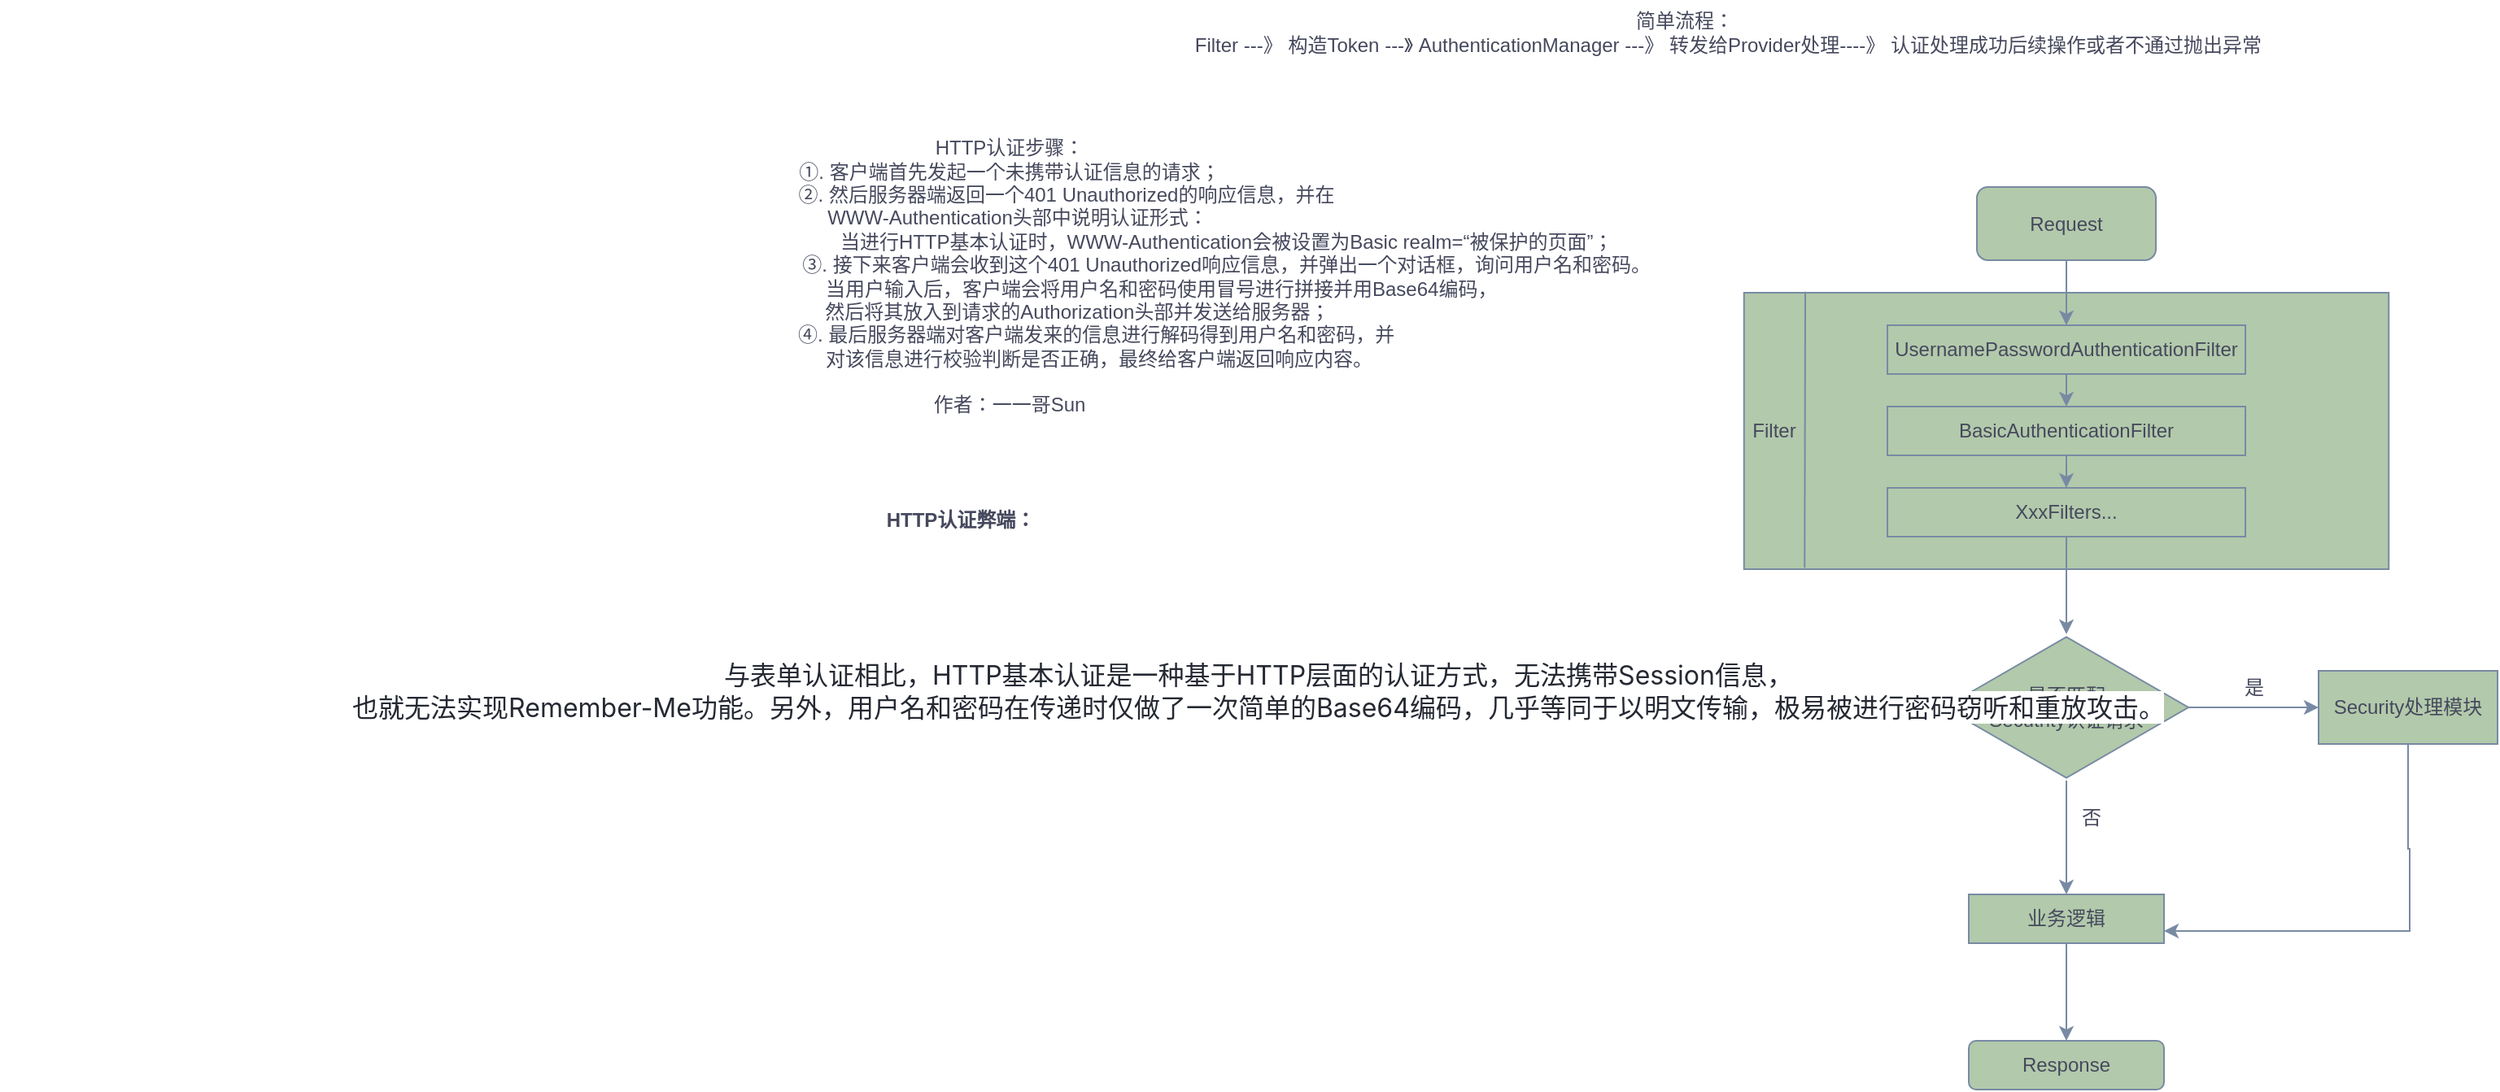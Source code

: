 <mxfile version="26.1.1">
  <diagram name="第 1 页" id="Rfu1U_4qTDlxDLTFrras">
    <mxGraphModel dx="3243" dy="1082" grid="1" gridSize="10" guides="1" tooltips="1" connect="1" arrows="1" fold="1" page="1" pageScale="1" pageWidth="1920" pageHeight="1200" math="0" shadow="0">
      <root>
        <mxCell id="0" />
        <mxCell id="1" parent="0" />
        <mxCell id="PEec-xE6orUt91D9rFY2-1" value="Request" style="rounded=1;whiteSpace=wrap;html=1;labelBackgroundColor=none;fillColor=#B2C9AB;strokeColor=#788AA3;fontColor=#46495D;" vertex="1" parent="1">
          <mxGeometry x="790" y="240" width="110" height="45" as="geometry" />
        </mxCell>
        <mxCell id="PEec-xE6orUt91D9rFY2-9" value="" style="rounded=0;whiteSpace=wrap;html=1;labelBackgroundColor=none;fillColor=#B2C9AB;strokeColor=#788AA3;fontColor=#46495D;" vertex="1" parent="1">
          <mxGeometry x="646.88" y="305" width="396.25" height="170" as="geometry" />
        </mxCell>
        <mxCell id="PEec-xE6orUt91D9rFY2-11" value="" style="endArrow=none;html=1;rounded=0;exitX=0.095;exitY=-0.004;exitDx=0;exitDy=0;exitPerimeter=0;entryX=0.094;entryY=0.995;entryDx=0;entryDy=0;entryPerimeter=0;labelBackgroundColor=none;strokeColor=#788AA3;fontColor=default;" edge="1" parent="1" source="PEec-xE6orUt91D9rFY2-9" target="PEec-xE6orUt91D9rFY2-9">
          <mxGeometry width="50" height="50" relative="1" as="geometry">
            <mxPoint x="800" y="315" as="sourcePoint" />
            <mxPoint x="850" y="265" as="targetPoint" />
          </mxGeometry>
        </mxCell>
        <mxCell id="PEec-xE6orUt91D9rFY2-12" value="UsernamePasswordAuthenticationFilter" style="rounded=0;whiteSpace=wrap;html=1;labelBackgroundColor=none;fillColor=#B2C9AB;strokeColor=#788AA3;fontColor=#46495D;" vertex="1" parent="1">
          <mxGeometry x="735.01" y="325" width="220" height="30" as="geometry" />
        </mxCell>
        <mxCell id="PEec-xE6orUt91D9rFY2-13" value="Filter" style="text;html=1;align=center;verticalAlign=middle;resizable=0;points=[];autosize=1;strokeColor=none;fillColor=none;labelBackgroundColor=none;fontColor=#46495D;" vertex="1" parent="1">
          <mxGeometry x="640" y="375" width="50" height="30" as="geometry" />
        </mxCell>
        <mxCell id="PEec-xE6orUt91D9rFY2-14" value="BasicAuthenticationFilter" style="rounded=0;whiteSpace=wrap;html=1;labelBackgroundColor=none;fillColor=#B2C9AB;strokeColor=#788AA3;fontColor=#46495D;" vertex="1" parent="1">
          <mxGeometry x="735" y="375" width="220" height="30" as="geometry" />
        </mxCell>
        <mxCell id="PEec-xE6orUt91D9rFY2-15" value="XxxFilters..." style="rounded=0;whiteSpace=wrap;html=1;labelBackgroundColor=none;fillColor=#B2C9AB;strokeColor=#788AA3;fontColor=#46495D;" vertex="1" parent="1">
          <mxGeometry x="735.01" y="425" width="220" height="30" as="geometry" />
        </mxCell>
        <mxCell id="PEec-xE6orUt91D9rFY2-16" value="" style="endArrow=classic;html=1;rounded=0;exitX=0.5;exitY=1;exitDx=0;exitDy=0;labelBackgroundColor=none;strokeColor=#788AA3;fontColor=default;" edge="1" parent="1" source="PEec-xE6orUt91D9rFY2-1" target="PEec-xE6orUt91D9rFY2-12">
          <mxGeometry width="50" height="50" relative="1" as="geometry">
            <mxPoint x="740" y="495" as="sourcePoint" />
            <mxPoint x="790" y="445" as="targetPoint" />
          </mxGeometry>
        </mxCell>
        <mxCell id="PEec-xE6orUt91D9rFY2-17" value="" style="endArrow=classic;html=1;rounded=0;exitX=0.5;exitY=1;exitDx=0;exitDy=0;entryX=0.5;entryY=0;entryDx=0;entryDy=0;labelBackgroundColor=none;strokeColor=#788AA3;fontColor=default;" edge="1" parent="1" source="PEec-xE6orUt91D9rFY2-12" target="PEec-xE6orUt91D9rFY2-14">
          <mxGeometry width="50" height="50" relative="1" as="geometry">
            <mxPoint x="740" y="495" as="sourcePoint" />
            <mxPoint x="790" y="445" as="targetPoint" />
          </mxGeometry>
        </mxCell>
        <mxCell id="PEec-xE6orUt91D9rFY2-18" value="" style="endArrow=classic;html=1;rounded=0;exitX=0.5;exitY=1;exitDx=0;exitDy=0;labelBackgroundColor=none;strokeColor=#788AA3;fontColor=default;" edge="1" parent="1" source="PEec-xE6orUt91D9rFY2-14" target="PEec-xE6orUt91D9rFY2-15">
          <mxGeometry width="50" height="50" relative="1" as="geometry">
            <mxPoint x="855" y="365" as="sourcePoint" />
            <mxPoint x="855" y="385" as="targetPoint" />
          </mxGeometry>
        </mxCell>
        <mxCell id="PEec-xE6orUt91D9rFY2-20" value="" style="endArrow=classic;html=1;rounded=0;exitX=0.5;exitY=1;exitDx=0;exitDy=0;labelBackgroundColor=none;strokeColor=#788AA3;fontColor=default;" edge="1" parent="1" source="PEec-xE6orUt91D9rFY2-15" target="PEec-xE6orUt91D9rFY2-21">
          <mxGeometry width="50" height="50" relative="1" as="geometry">
            <mxPoint x="740" y="635" as="sourcePoint" />
            <mxPoint x="845" y="505" as="targetPoint" />
          </mxGeometry>
        </mxCell>
        <mxCell id="PEec-xE6orUt91D9rFY2-22" style="edgeStyle=orthogonalEdgeStyle;rounded=0;orthogonalLoop=1;jettySize=auto;html=1;labelBackgroundColor=none;strokeColor=#788AA3;fontColor=default;" edge="1" parent="1" source="PEec-xE6orUt91D9rFY2-21">
          <mxGeometry relative="1" as="geometry">
            <mxPoint x="1000" y="560" as="targetPoint" />
          </mxGeometry>
        </mxCell>
        <mxCell id="PEec-xE6orUt91D9rFY2-23" style="edgeStyle=orthogonalEdgeStyle;rounded=0;orthogonalLoop=1;jettySize=auto;html=1;labelBackgroundColor=none;strokeColor=#788AA3;fontColor=default;" edge="1" parent="1" source="PEec-xE6orUt91D9rFY2-21">
          <mxGeometry relative="1" as="geometry">
            <mxPoint x="845" y="675" as="targetPoint" />
          </mxGeometry>
        </mxCell>
        <mxCell id="PEec-xE6orUt91D9rFY2-21" value="是否匹配&lt;div&gt;Secutrity认证请求&lt;/div&gt;" style="html=1;whiteSpace=wrap;aspect=fixed;shape=isoRectangle;labelBackgroundColor=none;fillColor=#B2C9AB;strokeColor=#788AA3;fontColor=#46495D;" vertex="1" parent="1">
          <mxGeometry x="770" y="515" width="150" height="90" as="geometry" />
        </mxCell>
        <mxCell id="PEec-xE6orUt91D9rFY2-24" value="是" style="text;html=1;align=center;verticalAlign=middle;resizable=0;points=[];autosize=1;strokeColor=none;fillColor=none;labelBackgroundColor=none;fontColor=#46495D;" vertex="1" parent="1">
          <mxGeometry x="940" y="533" width="40" height="30" as="geometry" />
        </mxCell>
        <mxCell id="PEec-xE6orUt91D9rFY2-25" value="否" style="text;html=1;align=center;verticalAlign=middle;resizable=0;points=[];autosize=1;strokeColor=none;fillColor=none;labelBackgroundColor=none;fontColor=#46495D;" vertex="1" parent="1">
          <mxGeometry x="840" y="613" width="40" height="30" as="geometry" />
        </mxCell>
        <mxCell id="PEec-xE6orUt91D9rFY2-34" style="edgeStyle=orthogonalEdgeStyle;rounded=0;orthogonalLoop=1;jettySize=auto;html=1;labelBackgroundColor=none;strokeColor=#788AA3;fontColor=default;" edge="1" parent="1" source="PEec-xE6orUt91D9rFY2-26" target="PEec-xE6orUt91D9rFY2-32">
          <mxGeometry relative="1" as="geometry" />
        </mxCell>
        <mxCell id="PEec-xE6orUt91D9rFY2-26" value="业务逻辑" style="whiteSpace=wrap;html=1;labelBackgroundColor=none;fillColor=#B2C9AB;strokeColor=#788AA3;fontColor=#46495D;" vertex="1" parent="1">
          <mxGeometry x="785" y="675" width="120" height="30" as="geometry" />
        </mxCell>
        <mxCell id="PEec-xE6orUt91D9rFY2-28" style="edgeStyle=orthogonalEdgeStyle;rounded=0;orthogonalLoop=1;jettySize=auto;html=1;exitX=0.5;exitY=1;exitDx=0;exitDy=0;entryX=1;entryY=0.75;entryDx=0;entryDy=0;labelBackgroundColor=none;strokeColor=#788AA3;fontColor=default;" edge="1" parent="1" source="PEec-xE6orUt91D9rFY2-27" target="PEec-xE6orUt91D9rFY2-26">
          <mxGeometry relative="1" as="geometry">
            <mxPoint x="980" y="697.5" as="targetPoint" />
            <mxPoint x="1055.034" y="595" as="sourcePoint" />
            <Array as="points">
              <mxPoint x="1055" y="647" />
              <mxPoint x="1056" y="647" />
              <mxPoint x="1056" y="697" />
            </Array>
          </mxGeometry>
        </mxCell>
        <mxCell id="PEec-xE6orUt91D9rFY2-27" value="Security处理模块" style="whiteSpace=wrap;html=1;labelBackgroundColor=none;fillColor=#B2C9AB;strokeColor=#788AA3;fontColor=#46495D;" vertex="1" parent="1">
          <mxGeometry x="1000" y="537.5" width="110" height="45" as="geometry" />
        </mxCell>
        <mxCell id="PEec-xE6orUt91D9rFY2-32" value="Response" style="rounded=1;whiteSpace=wrap;html=1;labelBackgroundColor=none;fillColor=#B2C9AB;strokeColor=#788AA3;fontColor=#46495D;" vertex="1" parent="1">
          <mxGeometry x="785" y="765" width="120" height="30" as="geometry" />
        </mxCell>
        <mxCell id="PEec-xE6orUt91D9rFY2-35" value="简单流程：&lt;div&gt;&lt;span style=&quot;white-space: pre;&quot;&gt;&#x9;&lt;/span&gt;&lt;span style=&quot;white-space: pre;&quot;&gt;&#x9;&lt;/span&gt;Filter ---》 构造Token ---》 AuthenticationManager ---》 转发给Provider处理----》 认证处理成功后续操作或者不通过抛出异常&lt;br&gt;&lt;/div&gt;" style="text;html=1;align=center;verticalAlign=middle;resizable=0;points=[];autosize=1;strokeColor=none;fillColor=none;fontColor=#46495D;" vertex="1" parent="1">
          <mxGeometry x="240" y="125" width="740" height="40" as="geometry" />
        </mxCell>
        <mxCell id="PEec-xE6orUt91D9rFY2-36" value="HTTP认证步骤：&lt;div&gt;&lt;span style=&quot;background-color: transparent; color: light-dark(rgb(70, 73, 93), rgb(170, 173, 190));&quot;&gt;①. 客户端首先发起一个未携带认证信息的请求；&lt;/span&gt;&lt;/div&gt;&lt;div&gt;&lt;span style=&quot;background-color: transparent; color: light-dark(rgb(70, 73, 93), rgb(170, 173, 190));&quot;&gt;&lt;span style=&quot;white-space: pre;&quot;&gt;&#x9;&lt;/span&gt;&lt;span style=&quot;white-space: pre;&quot;&gt;&#x9;&lt;/span&gt;&amp;nbsp; &amp;nbsp; &amp;nbsp;②. 然后服务器端返回一个401 Unauthorized的响应信息，&lt;/span&gt;&lt;span style=&quot;background-color: transparent; color: light-dark(rgb(70, 73, 93), rgb(170, 173, 190));&quot;&gt;并在&lt;/span&gt;&lt;/div&gt;&lt;div&gt;&lt;span style=&quot;background-color: transparent; color: light-dark(rgb(70, 73, 93), rgb(170, 173, 190));&quot;&gt;&amp;nbsp; &amp;nbsp;WWW-Authentication头部中说明认证形式：&lt;/span&gt;&lt;/div&gt;&lt;div&gt;&lt;span style=&quot;background-color: transparent; color: light-dark(rgb(70, 73, 93), rgb(170, 173, 190));&quot;&gt;&lt;span style=&quot;white-space: pre;&quot;&gt;&#x9;&lt;/span&gt;&lt;span style=&quot;white-space: pre;&quot;&gt;&#x9;&lt;/span&gt;&lt;span style=&quot;white-space: pre;&quot;&gt;&#x9;&lt;/span&gt;&lt;span style=&quot;white-space: pre;&quot;&gt;&#x9;&lt;/span&gt;&lt;span style=&quot;white-space: pre;&quot;&gt;&#x9;&lt;/span&gt;&lt;span style=&quot;white-space: pre;&quot;&gt;&#x9;&lt;/span&gt;&lt;span style=&quot;white-space: pre;&quot;&gt;&#x9;&lt;/span&gt;&lt;span style=&quot;white-space: pre;&quot;&gt;&#x9;&lt;/span&gt;&lt;span style=&quot;white-space: pre;&quot;&gt;&#x9;&lt;/span&gt;&lt;span style=&quot;white-space: pre;&quot;&gt;&#x9;&lt;/span&gt;当进行HTTP基本认证时，&lt;/span&gt;&lt;span style=&quot;background-color: transparent; color: light-dark(rgb(70, 73, 93), rgb(170, 173, 190));&quot;&gt;WWW-Authentication会被设置为Basic realm=“被保护的页面”；&lt;/span&gt;&lt;/div&gt;&lt;div&gt;&lt;span style=&quot;background-color: transparent; color: light-dark(rgb(70, 73, 93), rgb(170, 173, 190));&quot;&gt;&lt;span style=&quot;white-space: pre;&quot;&gt;&#x9;&lt;/span&gt;&lt;span style=&quot;white-space: pre;&quot;&gt;&#x9;&lt;/span&gt;&lt;span style=&quot;white-space: pre;&quot;&gt;&#x9;&lt;/span&gt;&lt;span style=&quot;white-space: pre;&quot;&gt;&#x9;&lt;/span&gt;&lt;span style=&quot;white-space: pre;&quot;&gt;&#x9;&lt;/span&gt;&lt;span style=&quot;white-space: pre;&quot;&gt;&#x9;&lt;/span&gt;&lt;span style=&quot;white-space: pre;&quot;&gt;&#x9;&lt;/span&gt;&lt;span style=&quot;white-space: pre;&quot;&gt;&#x9;&lt;/span&gt;&lt;span style=&quot;white-space: pre;&quot;&gt;&#x9;&lt;/span&gt;&lt;span style=&quot;white-space: pre;&quot;&gt;&#x9;&lt;/span&gt;③. 接下来客户端会收到这个401 Unauthorized响应信息，并弹出一个对话框，询问用户名和密码。&lt;/span&gt;&lt;/div&gt;&lt;div&gt;&lt;span style=&quot;background-color: transparent; color: light-dark(rgb(70, 73, 93), rgb(170, 173, 190));&quot;&gt;&lt;span style=&quot;white-space: pre;&quot;&gt;&#x9;&lt;/span&gt;&lt;span style=&quot;white-space: pre;&quot;&gt;&#x9;&lt;/span&gt;&lt;span style=&quot;white-space: pre;&quot;&gt;&#x9;&lt;/span&gt;&lt;span style=&quot;white-space: pre;&quot;&gt;&#x9;&lt;/span&gt;&lt;span style=&quot;white-space: pre;&quot;&gt;&#x9;&lt;/span&gt;&lt;span style=&quot;white-space: pre;&quot;&gt;&#x9;&lt;/span&gt;&lt;span style=&quot;white-space: pre;&quot;&gt;&#x9;&lt;/span&gt;当用户输入后，客户端会将用户名和密码使用冒号进行拼接并用Base64编码，&lt;/span&gt;&lt;/div&gt;&lt;div&gt;&lt;span style=&quot;background-color: transparent; color: light-dark(rgb(70, 73, 93), rgb(170, 173, 190));&quot;&gt;&lt;span style=&quot;white-space: pre;&quot;&gt;&#x9;&lt;/span&gt;&lt;span style=&quot;white-space: pre;&quot;&gt;&#x9;&lt;/span&gt;&lt;span style=&quot;white-space: pre;&quot;&gt;&#x9;&lt;/span&gt;&amp;nbsp;然后将其放入到请求的Authorization头部并发送给服务器；&lt;/span&gt;&lt;/div&gt;&lt;div&gt;&lt;span style=&quot;background-color: transparent; color: light-dark(rgb(70, 73, 93), rgb(170, 173, 190));&quot;&gt;&lt;span style=&quot;white-space: pre;&quot;&gt;&#x9;&lt;/span&gt;&lt;span style=&quot;white-space: pre;&quot;&gt;&#x9;&lt;/span&gt;&lt;span style=&quot;white-space: pre;&quot;&gt;&#x9;&lt;/span&gt;&lt;span style=&quot;white-space: pre;&quot;&gt;&#x9;&lt;/span&gt;④. 最后服务器端对客户端发来的信息进行解码得到用户名和密码，并&lt;/span&gt;&lt;/div&gt;&lt;div&gt;&lt;span style=&quot;background-color: transparent; color: light-dark(rgb(70, 73, 93), rgb(170, 173, 190));&quot;&gt;&lt;span style=&quot;white-space: pre;&quot;&gt;&#x9;&lt;/span&gt;&lt;span style=&quot;white-space: pre;&quot;&gt;&#x9;&lt;/span&gt;&lt;span style=&quot;white-space: pre;&quot;&gt;&#x9;&lt;/span&gt;&amp;nbsp; &amp;nbsp; &amp;nbsp; &amp;nbsp; &amp;nbsp;对该信息进行校验判断是否正确，最终给客户端返回响应内容。&lt;/span&gt;&lt;div&gt;&lt;br&gt;&lt;div&gt;作者：一一哥Sun&lt;br&gt;&lt;/div&gt;&lt;/div&gt;&lt;/div&gt;" style="text;html=1;align=center;verticalAlign=middle;resizable=0;points=[];autosize=1;strokeColor=none;fillColor=none;fontColor=#46495D;" vertex="1" parent="1">
          <mxGeometry x="-210" y="200" width="810" height="190" as="geometry" />
        </mxCell>
        <mxCell id="PEec-xE6orUt91D9rFY2-37" value="&lt;span style=&quot;color: rgb(37, 41, 51); font-family: -apple-system, system-ui, &amp;quot;Segoe UI&amp;quot;, Roboto, Ubuntu, Cantarell, &amp;quot;Noto Sans&amp;quot;, sans-serif, BlinkMacSystemFont, &amp;quot;Helvetica Neue&amp;quot;, &amp;quot;PingFang SC&amp;quot;, &amp;quot;Hiragino Sans GB&amp;quot;, &amp;quot;Microsoft YaHei&amp;quot;, Arial; font-size: 16px; text-align: start; text-wrap-mode: wrap; background-color: rgb(255, 255, 255);&quot;&gt;&lt;span style=&quot;white-space: pre;&quot;&gt;&#x9;&lt;/span&gt;&lt;span style=&quot;white-space: pre;&quot;&gt;&#x9;&lt;/span&gt;&lt;span style=&quot;white-space: pre;&quot;&gt;&#x9;&lt;/span&gt;&lt;span style=&quot;white-space: pre;&quot;&gt;&#x9;&lt;/span&gt;&lt;span style=&quot;white-space: pre;&quot;&gt;&#x9;&lt;/span&gt;&lt;span style=&quot;white-space: pre;&quot;&gt;&#x9;&lt;/span&gt;与表单认证相比，HTTP基本认证是一种基于HTTP层面的认证方式，无法携带Session信息，&lt;/span&gt;&lt;div&gt;&lt;span style=&quot;background-color: rgb(255, 255, 255); color: rgb(37, 41, 51); font-family: -apple-system, system-ui, &amp;quot;Segoe UI&amp;quot;, Roboto, Ubuntu, Cantarell, &amp;quot;Noto Sans&amp;quot;, sans-serif, BlinkMacSystemFont, &amp;quot;Helvetica Neue&amp;quot;, &amp;quot;PingFang SC&amp;quot;, &amp;quot;Hiragino Sans GB&amp;quot;, &amp;quot;Microsoft YaHei&amp;quot;, Arial; font-size: 16px; text-align: start; text-wrap-mode: wrap;&quot;&gt;&lt;span style=&quot;white-space: pre;&quot;&gt;&#x9;&lt;/span&gt;&lt;span style=&quot;white-space: pre;&quot;&gt;&#x9;&lt;/span&gt;&lt;span style=&quot;white-space: pre;&quot;&gt;&#x9;&lt;/span&gt;&lt;span style=&quot;white-space: pre;&quot;&gt;&#x9;&lt;/span&gt;&lt;span style=&quot;white-space: pre;&quot;&gt;&#x9;&lt;/span&gt;&lt;span style=&quot;white-space: pre;&quot;&gt;&#x9;&lt;/span&gt;也就无法实现Remember-Me功能。另外，用户名和密码在传递时仅做了一次简单的Base64编码，几乎等同于以明文传输，极易被进行密码窃听和重放攻击。&lt;/span&gt;&lt;/div&gt;" style="text;html=1;align=center;verticalAlign=middle;resizable=0;points=[];autosize=1;strokeColor=none;fillColor=none;fontColor=#46495D;" vertex="1" parent="1">
          <mxGeometry x="-410" y="515" width="1300" height="70" as="geometry" />
        </mxCell>
        <mxCell id="PEec-xE6orUt91D9rFY2-38" value="&lt;b&gt;HTTP认证弊端：&lt;/b&gt;" style="text;html=1;align=center;verticalAlign=middle;resizable=0;points=[];autosize=1;strokeColor=none;fillColor=none;fontColor=#46495D;" vertex="1" parent="1">
          <mxGeometry x="110" y="430" width="110" height="30" as="geometry" />
        </mxCell>
      </root>
    </mxGraphModel>
  </diagram>
</mxfile>
